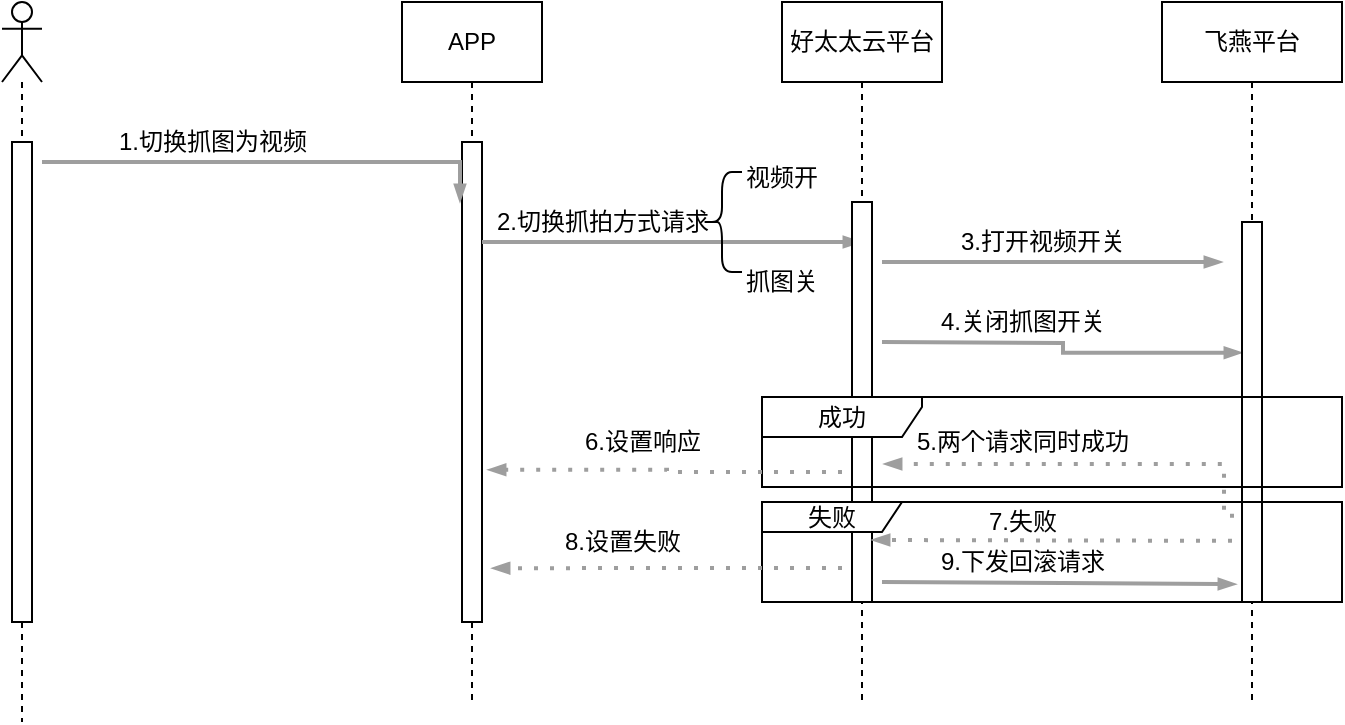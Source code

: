 <mxfile version="15.2.7" type="device"><diagram id="KI2y6Gab6qsws-XS8GWe" name="第 1 页"><mxGraphModel dx="1086" dy="806" grid="1" gridSize="10" guides="1" tooltips="1" connect="1" arrows="1" fold="1" page="1" pageScale="1" pageWidth="827" pageHeight="1169" math="0" shadow="0"><root><mxCell id="0"/><mxCell id="1" parent="0"/><mxCell id="MNlzhxXpk-AnvK_98QJ4-4" value="" style="shape=umlLifeline;participant=umlActor;perimeter=lifelinePerimeter;whiteSpace=wrap;html=1;container=1;collapsible=0;recursiveResize=0;verticalAlign=top;spacingTop=36;outlineConnect=0;" vertex="1" parent="1"><mxGeometry x="100" y="690" width="20" height="360" as="geometry"/></mxCell><mxCell id="MNlzhxXpk-AnvK_98QJ4-8" value="" style="html=1;points=[];perimeter=orthogonalPerimeter;" vertex="1" parent="MNlzhxXpk-AnvK_98QJ4-4"><mxGeometry x="5" y="70" width="10" height="240" as="geometry"/></mxCell><mxCell id="MNlzhxXpk-AnvK_98QJ4-5" value="APP" style="shape=umlLifeline;perimeter=lifelinePerimeter;whiteSpace=wrap;html=1;container=1;collapsible=0;recursiveResize=0;outlineConnect=0;" vertex="1" parent="1"><mxGeometry x="300" y="690" width="70" height="350" as="geometry"/></mxCell><mxCell id="MNlzhxXpk-AnvK_98QJ4-9" value="" style="html=1;points=[];perimeter=orthogonalPerimeter;" vertex="1" parent="MNlzhxXpk-AnvK_98QJ4-5"><mxGeometry x="30" y="70" width="10" height="240" as="geometry"/></mxCell><mxCell id="MNlzhxXpk-AnvK_98QJ4-19" value="" style="edgeStyle=orthogonalEdgeStyle;fontSize=12;html=1;endArrow=blockThin;endFill=1;rounded=0;strokeWidth=2;endSize=4;startSize=4;dashed=0;strokeColor=#9E9E9E;" edge="1" parent="MNlzhxXpk-AnvK_98QJ4-5" target="MNlzhxXpk-AnvK_98QJ4-6"><mxGeometry width="100" relative="1" as="geometry"><mxPoint x="40" y="120" as="sourcePoint"/><mxPoint x="150" y="120" as="targetPoint"/><Array as="points"><mxPoint x="190" y="120"/><mxPoint x="190" y="120"/></Array></mxGeometry></mxCell><mxCell id="MNlzhxXpk-AnvK_98QJ4-6" value="好太太云平台" style="shape=umlLifeline;perimeter=lifelinePerimeter;whiteSpace=wrap;html=1;container=1;collapsible=0;recursiveResize=0;outlineConnect=0;" vertex="1" parent="1"><mxGeometry x="490" y="690" width="80" height="350" as="geometry"/></mxCell><mxCell id="MNlzhxXpk-AnvK_98QJ4-18" value="" style="html=1;points=[];perimeter=orthogonalPerimeter;" vertex="1" parent="MNlzhxXpk-AnvK_98QJ4-6"><mxGeometry x="35" y="100" width="10" height="200" as="geometry"/></mxCell><mxCell id="MNlzhxXpk-AnvK_98QJ4-24" value="抓图关" style="text;html=1;strokeColor=none;fillColor=none;align=center;verticalAlign=middle;whiteSpace=wrap;rounded=0;" vertex="1" parent="MNlzhxXpk-AnvK_98QJ4-6"><mxGeometry x="-20" y="130" width="40" height="20" as="geometry"/></mxCell><mxCell id="MNlzhxXpk-AnvK_98QJ4-26" value="" style="edgeStyle=orthogonalEdgeStyle;fontSize=12;html=1;endArrow=blockThin;endFill=1;rounded=0;strokeWidth=2;endSize=4;startSize=4;dashed=0;strokeColor=#9E9E9E;" edge="1" parent="MNlzhxXpk-AnvK_98QJ4-6"><mxGeometry width="100" relative="1" as="geometry"><mxPoint x="50" y="130" as="sourcePoint"/><mxPoint x="220" y="130" as="targetPoint"/></mxGeometry></mxCell><mxCell id="MNlzhxXpk-AnvK_98QJ4-28" value="" style="edgeStyle=orthogonalEdgeStyle;fontSize=12;html=1;endArrow=blockThin;endFill=1;rounded=0;strokeWidth=2;endSize=4;startSize=4;dashed=0;strokeColor=#9E9E9E;entryX=0;entryY=0.344;entryDx=0;entryDy=0;entryPerimeter=0;" edge="1" parent="MNlzhxXpk-AnvK_98QJ4-6" target="MNlzhxXpk-AnvK_98QJ4-25"><mxGeometry width="100" relative="1" as="geometry"><mxPoint x="50" y="170" as="sourcePoint"/><mxPoint x="150" y="170" as="targetPoint"/></mxGeometry></mxCell><mxCell id="MNlzhxXpk-AnvK_98QJ4-39" value="" style="edgeStyle=orthogonalEdgeStyle;fontSize=12;html=1;endArrow=blockThin;endFill=1;rounded=0;strokeWidth=2;endSize=4;startSize=4;dashed=0;strokeColor=#9E9E9E;entryX=-0.3;entryY=0.953;entryDx=0;entryDy=0;entryPerimeter=0;" edge="1" parent="MNlzhxXpk-AnvK_98QJ4-6" target="MNlzhxXpk-AnvK_98QJ4-25"><mxGeometry width="100" relative="1" as="geometry"><mxPoint x="50" y="290" as="sourcePoint"/><mxPoint x="150" y="290" as="targetPoint"/></mxGeometry></mxCell><mxCell id="MNlzhxXpk-AnvK_98QJ4-7" value="飞燕平台" style="shape=umlLifeline;perimeter=lifelinePerimeter;whiteSpace=wrap;html=1;container=1;collapsible=0;recursiveResize=0;outlineConnect=0;" vertex="1" parent="1"><mxGeometry x="680" y="690" width="90" height="350" as="geometry"/></mxCell><mxCell id="MNlzhxXpk-AnvK_98QJ4-25" value="" style="html=1;points=[];perimeter=orthogonalPerimeter;" vertex="1" parent="MNlzhxXpk-AnvK_98QJ4-7"><mxGeometry x="40" y="110" width="10" height="190" as="geometry"/></mxCell><mxCell id="MNlzhxXpk-AnvK_98QJ4-32" value="成功" style="shape=umlFrame;whiteSpace=wrap;html=1;width=80;height=20;" vertex="1" parent="MNlzhxXpk-AnvK_98QJ4-7"><mxGeometry x="-200" y="197.5" width="290" height="45" as="geometry"/></mxCell><mxCell id="MNlzhxXpk-AnvK_98QJ4-41" value="失败" style="shape=umlFrame;whiteSpace=wrap;html=1;width=70;height=15;" vertex="1" parent="MNlzhxXpk-AnvK_98QJ4-7"><mxGeometry x="-200" y="250" width="290" height="50" as="geometry"/></mxCell><mxCell id="MNlzhxXpk-AnvK_98QJ4-10" value="" style="edgeStyle=orthogonalEdgeStyle;fontSize=12;html=1;endArrow=blockThin;endFill=1;rounded=0;strokeWidth=2;endSize=4;startSize=4;dashed=0;strokeColor=#9E9E9E;entryX=-0.1;entryY=0.125;entryDx=0;entryDy=0;entryPerimeter=0;startArrow=none;" edge="1" parent="1" target="MNlzhxXpk-AnvK_98QJ4-9"><mxGeometry width="100" relative="1" as="geometry"><mxPoint x="120" y="770" as="sourcePoint"/><mxPoint x="250" y="770" as="targetPoint"/><Array as="points"><mxPoint x="170" y="770"/><mxPoint x="170" y="770"/></Array></mxGeometry></mxCell><mxCell id="MNlzhxXpk-AnvK_98QJ4-11" value="1.切换抓图为视频" style="text;html=1;align=center;verticalAlign=middle;resizable=0;points=[];autosize=1;strokeColor=none;fillColor=none;" vertex="1" parent="1"><mxGeometry x="150" y="750" width="110" height="20" as="geometry"/></mxCell><mxCell id="MNlzhxXpk-AnvK_98QJ4-20" value="2.切换抓拍方式请求" style="text;html=1;align=center;verticalAlign=middle;resizable=0;points=[];autosize=1;strokeColor=none;fillColor=none;" vertex="1" parent="1"><mxGeometry x="340" y="790" width="120" height="20" as="geometry"/></mxCell><mxCell id="MNlzhxXpk-AnvK_98QJ4-21" value="" style="shape=curlyBracket;whiteSpace=wrap;html=1;rounded=1;size=0.5;" vertex="1" parent="1"><mxGeometry x="450" y="775" width="20" height="50" as="geometry"/></mxCell><mxCell id="MNlzhxXpk-AnvK_98QJ4-23" value="视频开" style="text;html=1;strokeColor=none;fillColor=none;align=center;verticalAlign=middle;whiteSpace=wrap;rounded=0;" vertex="1" parent="1"><mxGeometry x="470" y="768" width="40" height="20" as="geometry"/></mxCell><mxCell id="MNlzhxXpk-AnvK_98QJ4-27" value="3.打开视频开关" style="text;html=1;align=center;verticalAlign=middle;resizable=0;points=[];autosize=1;strokeColor=none;fillColor=none;" vertex="1" parent="1"><mxGeometry x="570" y="800" width="100" height="20" as="geometry"/></mxCell><mxCell id="MNlzhxXpk-AnvK_98QJ4-29" value="4.关闭抓图开关" style="text;html=1;align=center;verticalAlign=middle;resizable=0;points=[];autosize=1;strokeColor=none;fillColor=none;" vertex="1" parent="1"><mxGeometry x="560" y="840" width="100" height="20" as="geometry"/></mxCell><mxCell id="MNlzhxXpk-AnvK_98QJ4-30" value="" style="edgeStyle=orthogonalEdgeStyle;fontSize=12;html=1;endArrow=blockThin;endFill=1;rounded=0;strokeWidth=2;endSize=4;startSize=4;dashed=1;dashPattern=1 3;strokeColor=#9E9E9E;exitX=-0.4;exitY=0.773;exitDx=0;exitDy=0;exitPerimeter=0;entryX=1.6;entryY=0.655;entryDx=0;entryDy=0;entryPerimeter=0;" edge="1" parent="1" source="MNlzhxXpk-AnvK_98QJ4-25" target="MNlzhxXpk-AnvK_98QJ4-18"><mxGeometry width="100" relative="1" as="geometry"><mxPoint x="570" y="1040" as="sourcePoint"/><mxPoint x="670" y="1040" as="targetPoint"/><Array as="points"><mxPoint x="711" y="921"/></Array></mxGeometry></mxCell><mxCell id="MNlzhxXpk-AnvK_98QJ4-31" value="5.两个请求同时成功" style="text;html=1;align=center;verticalAlign=middle;resizable=0;points=[];autosize=1;strokeColor=none;fillColor=none;" vertex="1" parent="1"><mxGeometry x="550" y="900" width="120" height="20" as="geometry"/></mxCell><mxCell id="MNlzhxXpk-AnvK_98QJ4-33" value="" style="edgeStyle=orthogonalEdgeStyle;fontSize=12;html=1;endArrow=blockThin;endFill=1;rounded=0;strokeWidth=2;endSize=4;startSize=4;dashed=1;dashPattern=1 3;strokeColor=#9E9E9E;exitX=-0.5;exitY=0.675;exitDx=0;exitDy=0;exitPerimeter=0;entryX=1.3;entryY=0.683;entryDx=0;entryDy=0;entryPerimeter=0;" edge="1" parent="1" source="MNlzhxXpk-AnvK_98QJ4-18" target="MNlzhxXpk-AnvK_98QJ4-9"><mxGeometry width="100" relative="1" as="geometry"><mxPoint x="460" y="1070" as="sourcePoint"/><mxPoint x="560" y="1070" as="targetPoint"/></mxGeometry></mxCell><mxCell id="MNlzhxXpk-AnvK_98QJ4-34" value="6.设置响应" style="text;html=1;align=center;verticalAlign=middle;resizable=0;points=[];autosize=1;strokeColor=none;fillColor=none;" vertex="1" parent="1"><mxGeometry x="385" y="900" width="70" height="20" as="geometry"/></mxCell><mxCell id="MNlzhxXpk-AnvK_98QJ4-35" value="" style="edgeStyle=orthogonalEdgeStyle;fontSize=12;html=1;endArrow=blockThin;endFill=1;rounded=0;strokeWidth=2;endSize=4;startSize=4;dashed=1;dashPattern=1 3;strokeColor=#9E9E9E;exitX=-0.5;exitY=0.839;exitDx=0;exitDy=0;exitPerimeter=0;entryX=1;entryY=0.845;entryDx=0;entryDy=0;entryPerimeter=0;" edge="1" parent="1" source="MNlzhxXpk-AnvK_98QJ4-25" target="MNlzhxXpk-AnvK_98QJ4-18"><mxGeometry width="100" relative="1" as="geometry"><mxPoint x="630" y="1130" as="sourcePoint"/><mxPoint x="730" y="1130" as="targetPoint"/><Array as="points"><mxPoint x="710" y="959"/></Array></mxGeometry></mxCell><mxCell id="MNlzhxXpk-AnvK_98QJ4-36" value="7.失败" style="text;html=1;align=center;verticalAlign=middle;resizable=0;points=[];autosize=1;strokeColor=none;fillColor=none;" vertex="1" parent="1"><mxGeometry x="585" y="940" width="50" height="20" as="geometry"/></mxCell><mxCell id="MNlzhxXpk-AnvK_98QJ4-37" value="" style="edgeStyle=orthogonalEdgeStyle;fontSize=12;html=1;endArrow=blockThin;endFill=1;rounded=0;strokeWidth=2;endSize=4;startSize=4;dashed=1;dashPattern=1 3;strokeColor=#9E9E9E;exitX=-0.5;exitY=0.915;exitDx=0;exitDy=0;exitPerimeter=0;entryX=1.5;entryY=0.888;entryDx=0;entryDy=0;entryPerimeter=0;" edge="1" parent="1" source="MNlzhxXpk-AnvK_98QJ4-18" target="MNlzhxXpk-AnvK_98QJ4-9"><mxGeometry width="100" relative="1" as="geometry"><mxPoint x="430" y="1090" as="sourcePoint"/><mxPoint x="530" y="1090" as="targetPoint"/></mxGeometry></mxCell><mxCell id="MNlzhxXpk-AnvK_98QJ4-38" value="8.设置失败" style="text;html=1;align=center;verticalAlign=middle;resizable=0;points=[];autosize=1;strokeColor=none;fillColor=none;" vertex="1" parent="1"><mxGeometry x="375" y="950" width="70" height="20" as="geometry"/></mxCell><mxCell id="MNlzhxXpk-AnvK_98QJ4-40" value="9.下发回滚请求" style="text;html=1;align=center;verticalAlign=middle;resizable=0;points=[];autosize=1;strokeColor=none;fillColor=none;" vertex="1" parent="1"><mxGeometry x="560" y="960" width="100" height="20" as="geometry"/></mxCell></root></mxGraphModel></diagram></mxfile>